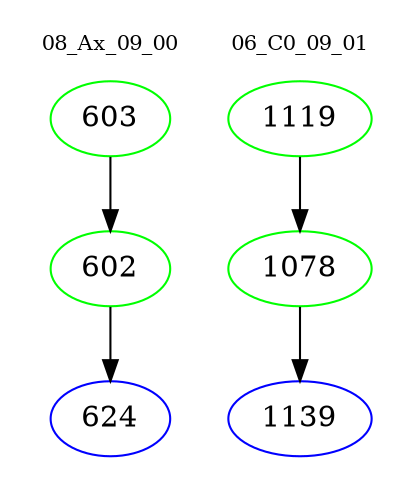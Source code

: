 digraph{
subgraph cluster_0 {
color = white
label = "08_Ax_09_00";
fontsize=10;
T0_603 [label="603", color="green"]
T0_603 -> T0_602 [color="black"]
T0_602 [label="602", color="green"]
T0_602 -> T0_624 [color="black"]
T0_624 [label="624", color="blue"]
}
subgraph cluster_1 {
color = white
label = "06_C0_09_01";
fontsize=10;
T1_1119 [label="1119", color="green"]
T1_1119 -> T1_1078 [color="black"]
T1_1078 [label="1078", color="green"]
T1_1078 -> T1_1139 [color="black"]
T1_1139 [label="1139", color="blue"]
}
}
